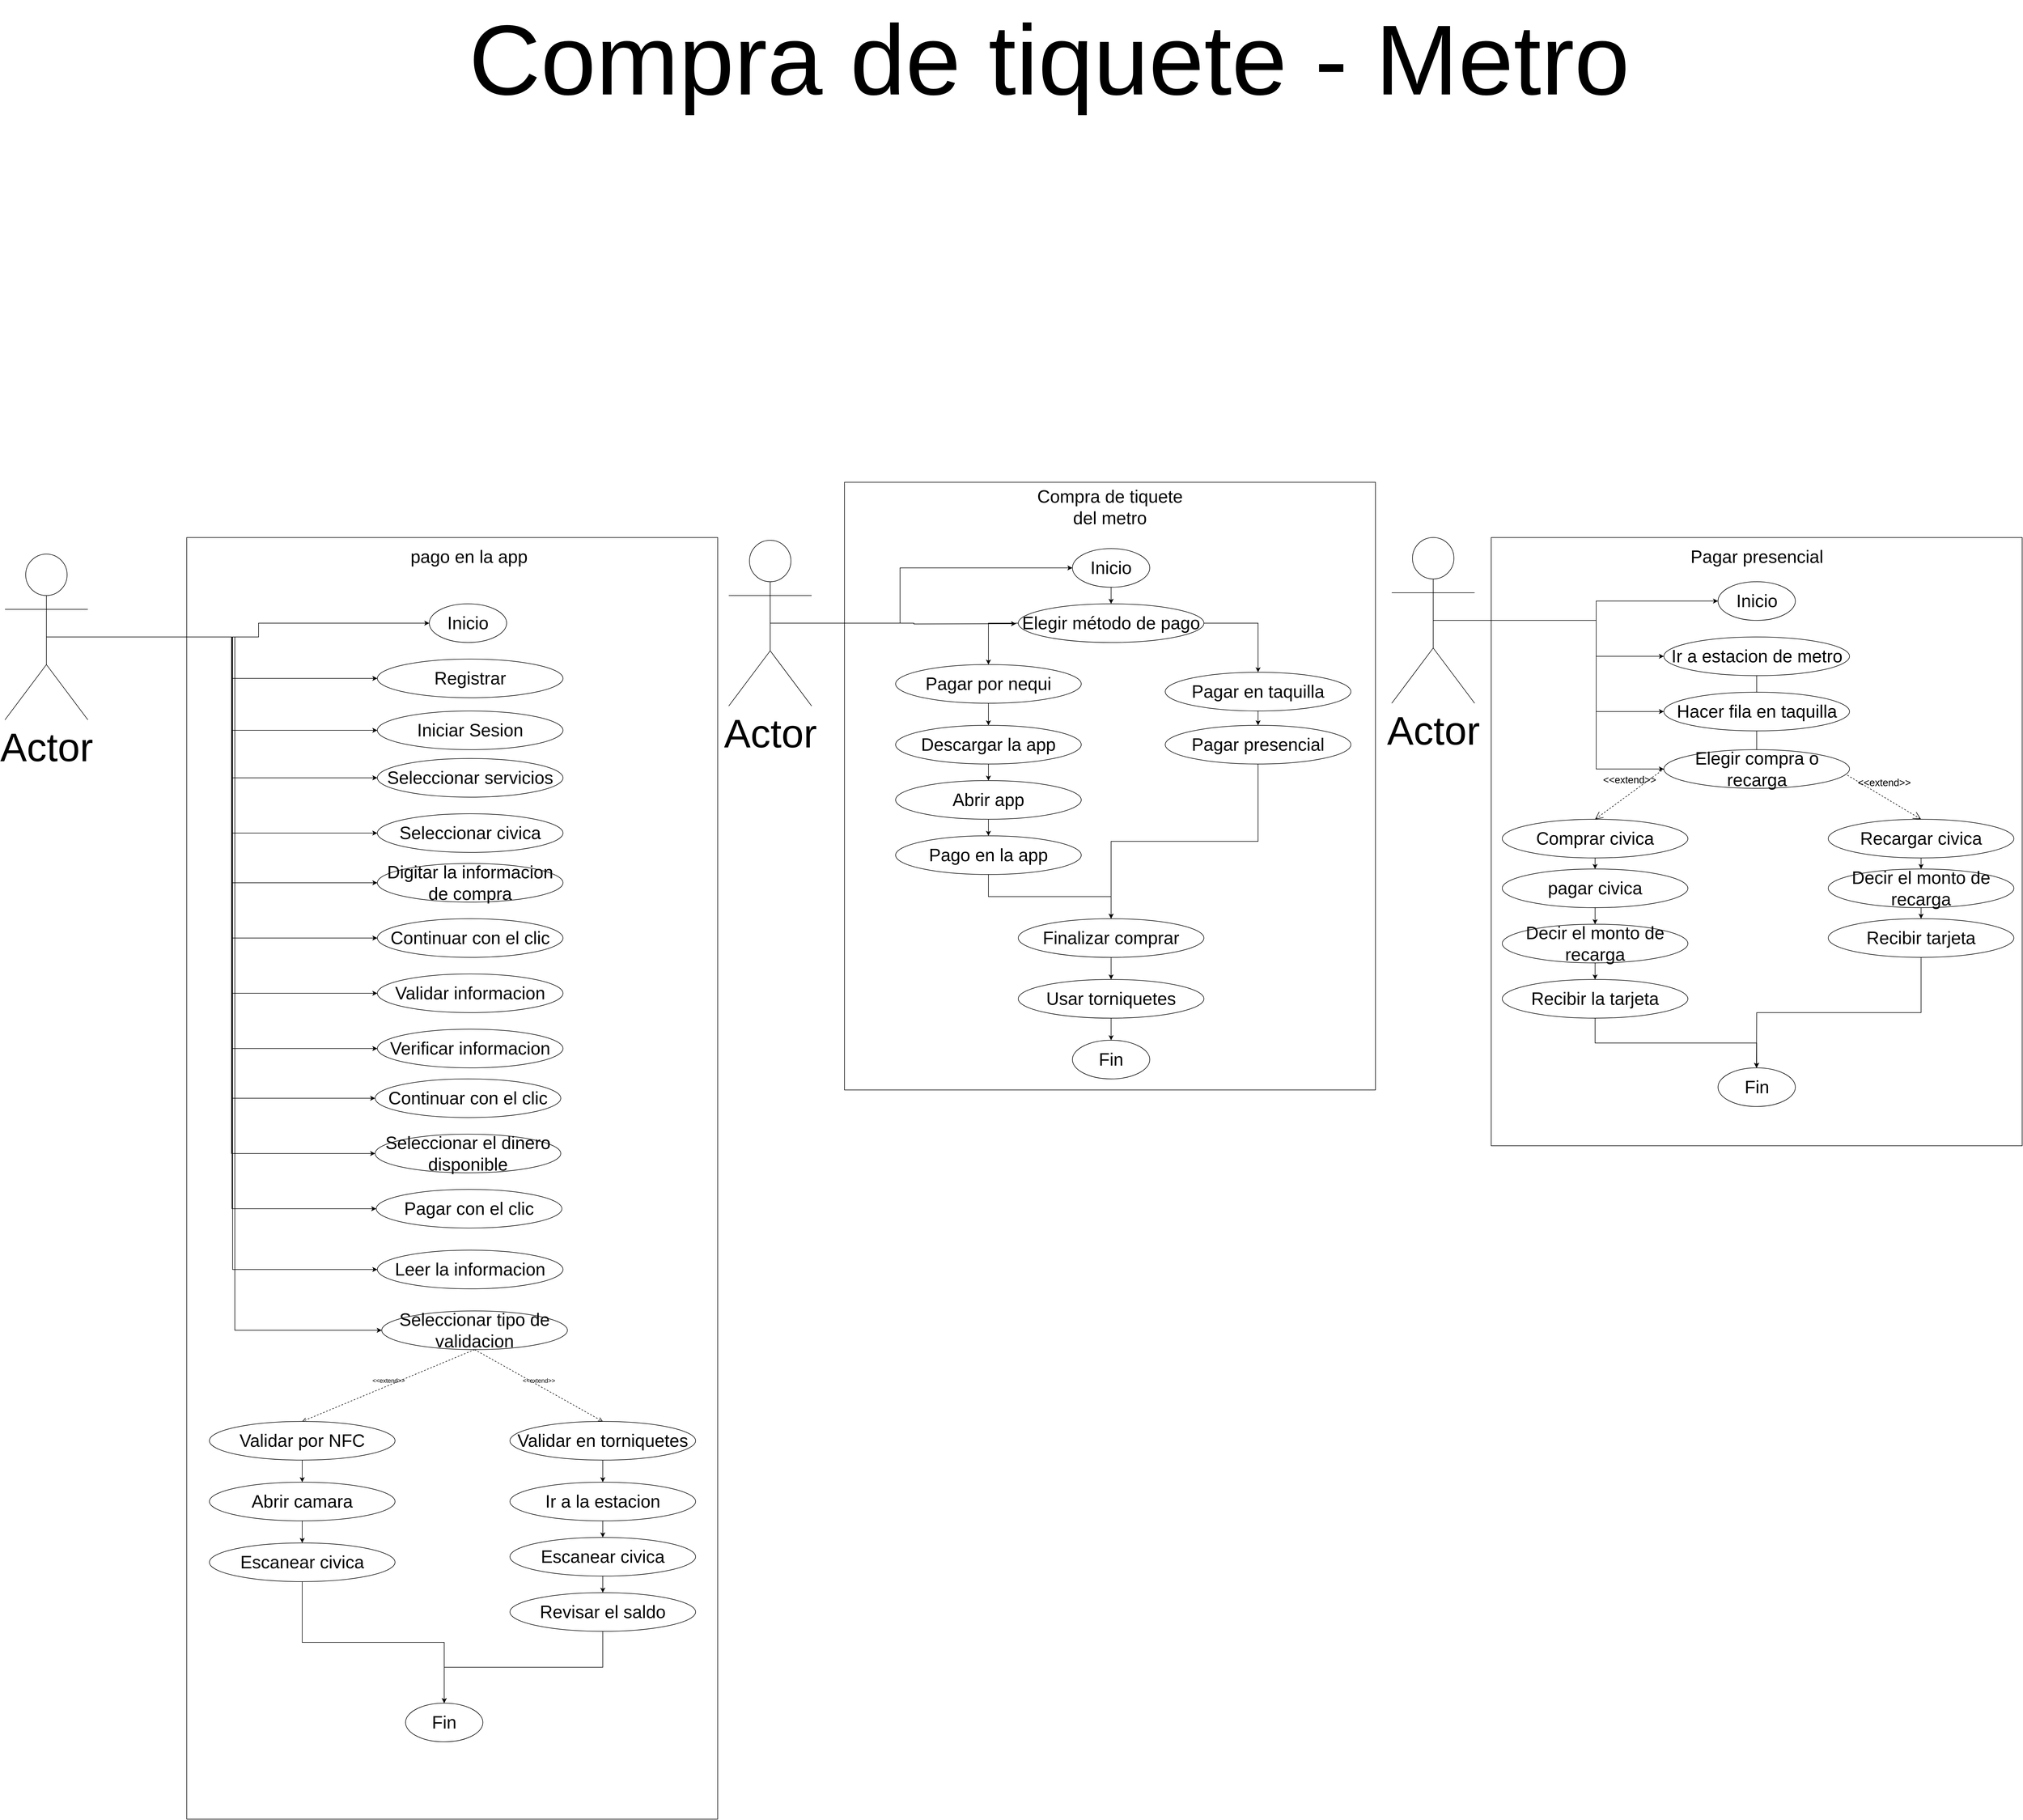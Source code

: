 <mxfile version="20.2.6" type="device"><diagram id="O_qlmKzVvVaK0KjmLXi1" name="Página-1"><mxGraphModel dx="8027" dy="3093" grid="1" gridSize="10" guides="1" tooltips="1" connect="1" arrows="1" fold="1" page="1" pageScale="1" pageWidth="827" pageHeight="1169" math="0" shadow="0"><root><mxCell id="0"/><mxCell id="1" parent="0"/><mxCell id="VAsqs-HhXTNt2X6Gx_wY-71" value="Compra de tiquete - Metro" style="text;html=1;strokeColor=none;fillColor=none;align=center;verticalAlign=middle;whiteSpace=wrap;rounded=0;strokeWidth=1;fontSize=180;" parent="1" vertex="1"><mxGeometry x="553.5" y="270" width="2272" height="70" as="geometry"/></mxCell><mxCell id="VAsqs-HhXTNt2X6Gx_wY-72" value="" style="rounded=0;whiteSpace=wrap;html=1;fontSize=32;strokeWidth=1;" parent="1" vertex="1"><mxGeometry x="129" y="1170" width="961" height="2320" as="geometry"/></mxCell><mxCell id="VAsqs-HhXTNt2X6Gx_wY-73" value="pago en la app" style="text;html=1;strokeColor=none;fillColor=none;align=center;verticalAlign=middle;whiteSpace=wrap;rounded=0;fontSize=32;" parent="1" vertex="1"><mxGeometry x="495" y="1190" width="290" height="30" as="geometry"/></mxCell><mxCell id="VAsqs-HhXTNt2X6Gx_wY-74" value="Inicio" style="ellipse;whiteSpace=wrap;html=1;fontSize=32;strokeWidth=1;" parent="1" vertex="1"><mxGeometry x="568" y="1290" width="140" height="70" as="geometry"/></mxCell><mxCell id="VAsqs-HhXTNt2X6Gx_wY-83" value="Registrar" style="ellipse;whiteSpace=wrap;html=1;fontSize=32;strokeWidth=1;" parent="1" vertex="1"><mxGeometry x="474" y="1390" width="336" height="70" as="geometry"/></mxCell><mxCell id="VAsqs-HhXTNt2X6Gx_wY-84" value="Iniciar Sesion" style="ellipse;whiteSpace=wrap;html=1;fontSize=32;strokeWidth=1;" parent="1" vertex="1"><mxGeometry x="474" y="1484" width="336" height="70" as="geometry"/></mxCell><mxCell id="VAsqs-HhXTNt2X6Gx_wY-85" value="Seleccionar servicios" style="ellipse;whiteSpace=wrap;html=1;fontSize=32;strokeWidth=1;" parent="1" vertex="1"><mxGeometry x="474" y="1570" width="336" height="70" as="geometry"/></mxCell><mxCell id="VAsqs-HhXTNt2X6Gx_wY-86" value="Seleccionar civica" style="ellipse;whiteSpace=wrap;html=1;fontSize=32;strokeWidth=1;" parent="1" vertex="1"><mxGeometry x="474" y="1670" width="336" height="70" as="geometry"/></mxCell><mxCell id="VAsqs-HhXTNt2X6Gx_wY-87" value="Digitar la informacion de compra" style="ellipse;whiteSpace=wrap;html=1;fontSize=32;strokeWidth=1;" parent="1" vertex="1"><mxGeometry x="474" y="1760" width="336" height="70" as="geometry"/></mxCell><mxCell id="VAsqs-HhXTNt2X6Gx_wY-90" value="Continuar con el clic" style="ellipse;whiteSpace=wrap;html=1;fontSize=32;strokeWidth=1;" parent="1" vertex="1"><mxGeometry x="474" y="1860" width="336" height="70" as="geometry"/></mxCell><mxCell id="VAsqs-HhXTNt2X6Gx_wY-91" value="Validar informacion" style="ellipse;whiteSpace=wrap;html=1;fontSize=32;strokeWidth=1;" parent="1" vertex="1"><mxGeometry x="474" y="1960" width="336" height="70" as="geometry"/></mxCell><mxCell id="VAsqs-HhXTNt2X6Gx_wY-92" value="Verificar informacion" style="ellipse;whiteSpace=wrap;html=1;fontSize=32;strokeWidth=1;" parent="1" vertex="1"><mxGeometry x="474" y="2060" width="336" height="70" as="geometry"/></mxCell><mxCell id="VAsqs-HhXTNt2X6Gx_wY-93" value="Continuar con el clic" style="ellipse;whiteSpace=wrap;html=1;fontSize=32;strokeWidth=1;" parent="1" vertex="1"><mxGeometry x="470" y="2150" width="336" height="70" as="geometry"/></mxCell><mxCell id="VAsqs-HhXTNt2X6Gx_wY-94" value="Seleccionar el dinero disponible" style="ellipse;whiteSpace=wrap;html=1;fontSize=32;strokeWidth=1;" parent="1" vertex="1"><mxGeometry x="470" y="2250" width="336" height="70" as="geometry"/></mxCell><mxCell id="VAsqs-HhXTNt2X6Gx_wY-95" value="Pagar con el clic" style="ellipse;whiteSpace=wrap;html=1;fontSize=32;strokeWidth=1;" parent="1" vertex="1"><mxGeometry x="472" y="2350" width="336" height="70" as="geometry"/></mxCell><mxCell id="VAsqs-HhXTNt2X6Gx_wY-96" value="Leer la informacion" style="ellipse;whiteSpace=wrap;html=1;fontSize=32;strokeWidth=1;" parent="1" vertex="1"><mxGeometry x="474" y="2460" width="336" height="70" as="geometry"/></mxCell><mxCell id="VAsqs-HhXTNt2X6Gx_wY-97" value="Seleccionar tipo de validacion" style="ellipse;whiteSpace=wrap;html=1;fontSize=32;strokeWidth=1;" parent="1" vertex="1"><mxGeometry x="482" y="2570" width="336" height="70" as="geometry"/></mxCell><mxCell id="TpQzwT7zsaRr7EzAstUj-31" style="edgeStyle=orthogonalEdgeStyle;rounded=0;orthogonalLoop=1;jettySize=auto;html=1;exitX=0.5;exitY=1;exitDx=0;exitDy=0;entryX=0.5;entryY=0;entryDx=0;entryDy=0;" parent="1" source="VAsqs-HhXTNt2X6Gx_wY-98" target="TpQzwT7zsaRr7EzAstUj-26" edge="1"><mxGeometry relative="1" as="geometry"/></mxCell><mxCell id="VAsqs-HhXTNt2X6Gx_wY-98" value="Validar por NFC" style="ellipse;whiteSpace=wrap;html=1;fontSize=32;strokeWidth=1;" parent="1" vertex="1"><mxGeometry x="170" y="2770" width="336" height="70" as="geometry"/></mxCell><mxCell id="TpQzwT7zsaRr7EzAstUj-33" style="edgeStyle=orthogonalEdgeStyle;rounded=0;orthogonalLoop=1;jettySize=auto;html=1;exitX=0.5;exitY=1;exitDx=0;exitDy=0;entryX=0.5;entryY=0;entryDx=0;entryDy=0;" parent="1" source="VAsqs-HhXTNt2X6Gx_wY-99" target="TpQzwT7zsaRr7EzAstUj-28" edge="1"><mxGeometry relative="1" as="geometry"/></mxCell><mxCell id="VAsqs-HhXTNt2X6Gx_wY-99" value="Validar en torniquetes" style="ellipse;whiteSpace=wrap;html=1;fontSize=32;strokeWidth=1;" parent="1" vertex="1"><mxGeometry x="714" y="2770" width="336" height="70" as="geometry"/></mxCell><mxCell id="H7ePh3Kor2-k7gzQk-0J-1" value="Fin" style="ellipse;whiteSpace=wrap;html=1;fontSize=32;strokeWidth=1;" parent="1" vertex="1"><mxGeometry x="525" y="3280" width="140" height="70" as="geometry"/></mxCell><mxCell id="jOpaylYRPzxJxmoy8R41-1" value="" style="rounded=0;whiteSpace=wrap;html=1;fontSize=32;strokeWidth=1;" parent="1" vertex="1"><mxGeometry x="1319.5" y="1070" width="961" height="1100" as="geometry"/></mxCell><mxCell id="jOpaylYRPzxJxmoy8R41-3" value="Compra de tiquete del metro" style="text;html=1;strokeColor=none;fillColor=none;align=center;verticalAlign=middle;whiteSpace=wrap;rounded=0;fontSize=32;" parent="1" vertex="1"><mxGeometry x="1655" y="1100" width="290" height="30" as="geometry"/></mxCell><mxCell id="KuHuNWJwN3Tx7-kJ1NI4-10" style="edgeStyle=orthogonalEdgeStyle;rounded=0;orthogonalLoop=1;jettySize=auto;html=1;exitX=0.5;exitY=1;exitDx=0;exitDy=0;entryX=0.5;entryY=0;entryDx=0;entryDy=0;" edge="1" parent="1" source="jOpaylYRPzxJxmoy8R41-4" target="jOpaylYRPzxJxmoy8R41-5"><mxGeometry relative="1" as="geometry"/></mxCell><mxCell id="jOpaylYRPzxJxmoy8R41-4" value="Inicio" style="ellipse;whiteSpace=wrap;html=1;fontSize=32;strokeWidth=1;" parent="1" vertex="1"><mxGeometry x="1732" y="1190" width="140" height="70" as="geometry"/></mxCell><mxCell id="KuHuNWJwN3Tx7-kJ1NI4-11" style="edgeStyle=orthogonalEdgeStyle;rounded=0;orthogonalLoop=1;jettySize=auto;html=1;exitX=0;exitY=0.5;exitDx=0;exitDy=0;entryX=0.5;entryY=0;entryDx=0;entryDy=0;" edge="1" parent="1" source="jOpaylYRPzxJxmoy8R41-5" target="jOpaylYRPzxJxmoy8R41-6"><mxGeometry relative="1" as="geometry"/></mxCell><mxCell id="KuHuNWJwN3Tx7-kJ1NI4-12" style="edgeStyle=orthogonalEdgeStyle;rounded=0;orthogonalLoop=1;jettySize=auto;html=1;exitX=1;exitY=0.5;exitDx=0;exitDy=0;" edge="1" parent="1" source="jOpaylYRPzxJxmoy8R41-5" target="jOpaylYRPzxJxmoy8R41-7"><mxGeometry relative="1" as="geometry"/></mxCell><mxCell id="jOpaylYRPzxJxmoy8R41-5" value="Elegir método de pago" style="ellipse;whiteSpace=wrap;html=1;fontSize=32;strokeWidth=1;" parent="1" vertex="1"><mxGeometry x="1634" y="1290" width="336" height="70" as="geometry"/></mxCell><mxCell id="KuHuNWJwN3Tx7-kJ1NI4-13" style="edgeStyle=orthogonalEdgeStyle;rounded=0;orthogonalLoop=1;jettySize=auto;html=1;exitX=0.5;exitY=1;exitDx=0;exitDy=0;entryX=0.5;entryY=0;entryDx=0;entryDy=0;" edge="1" parent="1" source="jOpaylYRPzxJxmoy8R41-6" target="jOpaylYRPzxJxmoy8R41-8"><mxGeometry relative="1" as="geometry"/></mxCell><mxCell id="jOpaylYRPzxJxmoy8R41-6" value="Pagar por nequi" style="ellipse;whiteSpace=wrap;html=1;fontSize=32;strokeWidth=1;" parent="1" vertex="1"><mxGeometry x="1412" y="1400" width="336" height="70" as="geometry"/></mxCell><mxCell id="KuHuNWJwN3Tx7-kJ1NI4-16" style="edgeStyle=orthogonalEdgeStyle;rounded=0;orthogonalLoop=1;jettySize=auto;html=1;exitX=0.5;exitY=1;exitDx=0;exitDy=0;entryX=0.5;entryY=0;entryDx=0;entryDy=0;" edge="1" parent="1" source="jOpaylYRPzxJxmoy8R41-7" target="jOpaylYRPzxJxmoy8R41-16"><mxGeometry relative="1" as="geometry"/></mxCell><mxCell id="jOpaylYRPzxJxmoy8R41-7" value="Pagar en taquilla" style="ellipse;whiteSpace=wrap;html=1;fontSize=32;strokeWidth=1;" parent="1" vertex="1"><mxGeometry x="1900" y="1414" width="336" height="70" as="geometry"/></mxCell><mxCell id="KuHuNWJwN3Tx7-kJ1NI4-14" style="edgeStyle=orthogonalEdgeStyle;rounded=0;orthogonalLoop=1;jettySize=auto;html=1;exitX=0.5;exitY=1;exitDx=0;exitDy=0;entryX=0.5;entryY=0;entryDx=0;entryDy=0;" edge="1" parent="1" source="jOpaylYRPzxJxmoy8R41-8" target="jOpaylYRPzxJxmoy8R41-10"><mxGeometry relative="1" as="geometry"/></mxCell><mxCell id="jOpaylYRPzxJxmoy8R41-8" value="Descargar la app" style="ellipse;whiteSpace=wrap;html=1;fontSize=32;strokeWidth=1;" parent="1" vertex="1"><mxGeometry x="1412" y="1510" width="336" height="70" as="geometry"/></mxCell><mxCell id="KuHuNWJwN3Tx7-kJ1NI4-15" style="edgeStyle=orthogonalEdgeStyle;rounded=0;orthogonalLoop=1;jettySize=auto;html=1;exitX=0.5;exitY=1;exitDx=0;exitDy=0;entryX=0.5;entryY=0;entryDx=0;entryDy=0;" edge="1" parent="1" source="jOpaylYRPzxJxmoy8R41-10" target="jOpaylYRPzxJxmoy8R41-31"><mxGeometry relative="1" as="geometry"/></mxCell><mxCell id="jOpaylYRPzxJxmoy8R41-10" value="Abrir app" style="ellipse;whiteSpace=wrap;html=1;fontSize=32;strokeWidth=1;" parent="1" vertex="1"><mxGeometry x="1412" y="1610" width="336" height="70" as="geometry"/></mxCell><mxCell id="KuHuNWJwN3Tx7-kJ1NI4-20" style="edgeStyle=orthogonalEdgeStyle;rounded=0;orthogonalLoop=1;jettySize=auto;html=1;exitX=0.5;exitY=1;exitDx=0;exitDy=0;entryX=0.5;entryY=0;entryDx=0;entryDy=0;" edge="1" parent="1" source="jOpaylYRPzxJxmoy8R41-11" target="jOpaylYRPzxJxmoy8R41-12"><mxGeometry relative="1" as="geometry"/></mxCell><mxCell id="jOpaylYRPzxJxmoy8R41-11" value="Finalizar comprar" style="ellipse;whiteSpace=wrap;html=1;fontSize=32;strokeWidth=1;" parent="1" vertex="1"><mxGeometry x="1634" y="1860" width="336" height="70" as="geometry"/></mxCell><mxCell id="KuHuNWJwN3Tx7-kJ1NI4-21" style="edgeStyle=orthogonalEdgeStyle;rounded=0;orthogonalLoop=1;jettySize=auto;html=1;exitX=0.5;exitY=1;exitDx=0;exitDy=0;entryX=0.5;entryY=0;entryDx=0;entryDy=0;" edge="1" parent="1" source="jOpaylYRPzxJxmoy8R41-12" target="jOpaylYRPzxJxmoy8R41-13"><mxGeometry relative="1" as="geometry"/></mxCell><mxCell id="jOpaylYRPzxJxmoy8R41-12" value="Usar torniquetes" style="ellipse;whiteSpace=wrap;html=1;fontSize=32;strokeWidth=1;" parent="1" vertex="1"><mxGeometry x="1634" y="1970" width="336" height="70" as="geometry"/></mxCell><mxCell id="jOpaylYRPzxJxmoy8R41-13" value="Fin" style="ellipse;whiteSpace=wrap;html=1;fontSize=32;strokeWidth=1;" parent="1" vertex="1"><mxGeometry x="1732" y="2080" width="140" height="70" as="geometry"/></mxCell><mxCell id="jOpaylYRPzxJxmoy8R41-15" value="" style="rounded=0;whiteSpace=wrap;html=1;fontSize=32;strokeWidth=1;" parent="1" vertex="1"><mxGeometry x="2490" y="1170" width="961" height="1101" as="geometry"/></mxCell><mxCell id="KuHuNWJwN3Tx7-kJ1NI4-19" style="edgeStyle=orthogonalEdgeStyle;rounded=0;orthogonalLoop=1;jettySize=auto;html=1;exitX=0.5;exitY=1;exitDx=0;exitDy=0;entryX=0.5;entryY=0;entryDx=0;entryDy=0;" edge="1" parent="1" source="jOpaylYRPzxJxmoy8R41-16" target="jOpaylYRPzxJxmoy8R41-11"><mxGeometry relative="1" as="geometry"/></mxCell><mxCell id="jOpaylYRPzxJxmoy8R41-16" value="Pagar presencial" style="ellipse;whiteSpace=wrap;html=1;fontSize=32;strokeWidth=1;" parent="1" vertex="1"><mxGeometry x="1900" y="1510" width="336" height="70" as="geometry"/></mxCell><mxCell id="jOpaylYRPzxJxmoy8R41-17" value="Pagar presencial" style="text;html=1;strokeColor=none;fillColor=none;align=center;verticalAlign=middle;whiteSpace=wrap;rounded=0;fontSize=32;" parent="1" vertex="1"><mxGeometry x="2825.5" y="1190" width="290" height="30" as="geometry"/></mxCell><mxCell id="jOpaylYRPzxJxmoy8R41-18" value="Inicio" style="ellipse;whiteSpace=wrap;html=1;fontSize=32;strokeWidth=1;" parent="1" vertex="1"><mxGeometry x="2900.5" y="1250" width="140" height="70" as="geometry"/></mxCell><mxCell id="KuHuNWJwN3Tx7-kJ1NI4-24" style="edgeStyle=orthogonalEdgeStyle;rounded=0;orthogonalLoop=1;jettySize=auto;html=1;exitX=0.5;exitY=1;exitDx=0;exitDy=0;entryX=0.5;entryY=0;entryDx=0;entryDy=0;endArrow=none;endFill=0;" edge="1" parent="1" source="jOpaylYRPzxJxmoy8R41-19" target="jOpaylYRPzxJxmoy8R41-20"><mxGeometry relative="1" as="geometry"/></mxCell><mxCell id="jOpaylYRPzxJxmoy8R41-19" value="Ir a estacion de metro" style="ellipse;whiteSpace=wrap;html=1;fontSize=32;strokeWidth=1;" parent="1" vertex="1"><mxGeometry x="2802.5" y="1350" width="336" height="70" as="geometry"/></mxCell><mxCell id="KuHuNWJwN3Tx7-kJ1NI4-25" style="edgeStyle=orthogonalEdgeStyle;rounded=0;orthogonalLoop=1;jettySize=auto;html=1;exitX=0.5;exitY=1;exitDx=0;exitDy=0;entryX=0.5;entryY=0;entryDx=0;entryDy=0;endArrow=none;endFill=0;" edge="1" parent="1" source="jOpaylYRPzxJxmoy8R41-20" target="jOpaylYRPzxJxmoy8R41-21"><mxGeometry relative="1" as="geometry"/></mxCell><mxCell id="jOpaylYRPzxJxmoy8R41-20" value="Hacer fila en taquilla" style="ellipse;whiteSpace=wrap;html=1;fontSize=32;strokeWidth=1;" parent="1" vertex="1"><mxGeometry x="2802.5" y="1450" width="336" height="70" as="geometry"/></mxCell><mxCell id="jOpaylYRPzxJxmoy8R41-21" value="Elegir compra o recarga" style="ellipse;whiteSpace=wrap;html=1;fontSize=32;strokeWidth=1;" parent="1" vertex="1"><mxGeometry x="2802.5" y="1554" width="336" height="70" as="geometry"/></mxCell><mxCell id="KuHuNWJwN3Tx7-kJ1NI4-1" style="edgeStyle=orthogonalEdgeStyle;rounded=0;orthogonalLoop=1;jettySize=auto;html=1;exitX=0.5;exitY=1;exitDx=0;exitDy=0;entryX=0.5;entryY=0;entryDx=0;entryDy=0;" edge="1" parent="1" source="jOpaylYRPzxJxmoy8R41-22" target="jOpaylYRPzxJxmoy8R41-24"><mxGeometry relative="1" as="geometry"/></mxCell><mxCell id="jOpaylYRPzxJxmoy8R41-22" value="Comprar civica" style="ellipse;whiteSpace=wrap;html=1;fontSize=32;strokeWidth=1;" parent="1" vertex="1"><mxGeometry x="2510" y="1680" width="336" height="70" as="geometry"/></mxCell><mxCell id="KuHuNWJwN3Tx7-kJ1NI4-6" style="edgeStyle=orthogonalEdgeStyle;rounded=0;orthogonalLoop=1;jettySize=auto;html=1;exitX=0.5;exitY=1;exitDx=0;exitDy=0;entryX=0.5;entryY=0;entryDx=0;entryDy=0;" edge="1" parent="1" source="jOpaylYRPzxJxmoy8R41-23" target="jOpaylYRPzxJxmoy8R41-28"><mxGeometry relative="1" as="geometry"/></mxCell><mxCell id="jOpaylYRPzxJxmoy8R41-23" value="Recargar civica" style="ellipse;whiteSpace=wrap;html=1;fontSize=32;strokeWidth=1;" parent="1" vertex="1"><mxGeometry x="3100" y="1680" width="336" height="70" as="geometry"/></mxCell><mxCell id="KuHuNWJwN3Tx7-kJ1NI4-2" style="edgeStyle=orthogonalEdgeStyle;rounded=0;orthogonalLoop=1;jettySize=auto;html=1;exitX=0.5;exitY=1;exitDx=0;exitDy=0;entryX=0.5;entryY=0;entryDx=0;entryDy=0;" edge="1" parent="1" source="jOpaylYRPzxJxmoy8R41-24" target="jOpaylYRPzxJxmoy8R41-25"><mxGeometry relative="1" as="geometry"/></mxCell><mxCell id="jOpaylYRPzxJxmoy8R41-24" value="pagar civica" style="ellipse;whiteSpace=wrap;html=1;fontSize=32;strokeWidth=1;" parent="1" vertex="1"><mxGeometry x="2510" y="1770" width="336" height="70" as="geometry"/></mxCell><mxCell id="KuHuNWJwN3Tx7-kJ1NI4-3" style="edgeStyle=orthogonalEdgeStyle;rounded=0;orthogonalLoop=1;jettySize=auto;html=1;exitX=0.5;exitY=1;exitDx=0;exitDy=0;entryX=0.5;entryY=0;entryDx=0;entryDy=0;" edge="1" parent="1" source="jOpaylYRPzxJxmoy8R41-25" target="jOpaylYRPzxJxmoy8R41-26"><mxGeometry relative="1" as="geometry"/></mxCell><mxCell id="jOpaylYRPzxJxmoy8R41-25" value="Decir el monto de recarga" style="ellipse;whiteSpace=wrap;html=1;fontSize=32;strokeWidth=1;" parent="1" vertex="1"><mxGeometry x="2510" y="1870" width="336" height="70" as="geometry"/></mxCell><mxCell id="KuHuNWJwN3Tx7-kJ1NI4-29" style="edgeStyle=orthogonalEdgeStyle;rounded=0;orthogonalLoop=1;jettySize=auto;html=1;exitX=0.5;exitY=1;exitDx=0;exitDy=0;entryX=0.5;entryY=0;entryDx=0;entryDy=0;endArrow=classic;endFill=1;" edge="1" parent="1" source="jOpaylYRPzxJxmoy8R41-26" target="jOpaylYRPzxJxmoy8R41-30"><mxGeometry relative="1" as="geometry"/></mxCell><mxCell id="jOpaylYRPzxJxmoy8R41-26" value="Recibir la tarjeta" style="ellipse;whiteSpace=wrap;html=1;fontSize=32;strokeWidth=1;" parent="1" vertex="1"><mxGeometry x="2510" y="1970" width="336" height="70" as="geometry"/></mxCell><mxCell id="KuHuNWJwN3Tx7-kJ1NI4-7" style="edgeStyle=orthogonalEdgeStyle;rounded=0;orthogonalLoop=1;jettySize=auto;html=1;exitX=0.5;exitY=1;exitDx=0;exitDy=0;entryX=0.5;entryY=0;entryDx=0;entryDy=0;" edge="1" parent="1" source="jOpaylYRPzxJxmoy8R41-28" target="jOpaylYRPzxJxmoy8R41-29"><mxGeometry relative="1" as="geometry"/></mxCell><mxCell id="jOpaylYRPzxJxmoy8R41-28" value="Decir el monto de recarga" style="ellipse;whiteSpace=wrap;html=1;fontSize=32;strokeWidth=1;" parent="1" vertex="1"><mxGeometry x="3100" y="1770" width="336" height="70" as="geometry"/></mxCell><mxCell id="KuHuNWJwN3Tx7-kJ1NI4-30" style="edgeStyle=orthogonalEdgeStyle;rounded=0;orthogonalLoop=1;jettySize=auto;html=1;exitX=0.5;exitY=1;exitDx=0;exitDy=0;endArrow=classic;endFill=1;" edge="1" parent="1" source="jOpaylYRPzxJxmoy8R41-29"><mxGeometry relative="1" as="geometry"><mxPoint x="2970" y="2130" as="targetPoint"/></mxGeometry></mxCell><mxCell id="jOpaylYRPzxJxmoy8R41-29" value="Recibir tarjeta" style="ellipse;whiteSpace=wrap;html=1;fontSize=32;strokeWidth=1;" parent="1" vertex="1"><mxGeometry x="3100" y="1860" width="336" height="70" as="geometry"/></mxCell><mxCell id="jOpaylYRPzxJxmoy8R41-30" value="Fin" style="ellipse;whiteSpace=wrap;html=1;fontSize=32;strokeWidth=1;" parent="1" vertex="1"><mxGeometry x="2900.5" y="2130" width="140" height="70" as="geometry"/></mxCell><mxCell id="KuHuNWJwN3Tx7-kJ1NI4-17" style="edgeStyle=orthogonalEdgeStyle;rounded=0;orthogonalLoop=1;jettySize=auto;html=1;exitX=0.5;exitY=1;exitDx=0;exitDy=0;entryX=0.5;entryY=0;entryDx=0;entryDy=0;" edge="1" parent="1" source="jOpaylYRPzxJxmoy8R41-31" target="jOpaylYRPzxJxmoy8R41-11"><mxGeometry relative="1" as="geometry"/></mxCell><mxCell id="jOpaylYRPzxJxmoy8R41-31" value="Pago en la app" style="ellipse;whiteSpace=wrap;html=1;fontSize=32;strokeWidth=1;" parent="1" vertex="1"><mxGeometry x="1412" y="1710" width="336" height="70" as="geometry"/></mxCell><mxCell id="jOpaylYRPzxJxmoy8R41-36" style="edgeStyle=orthogonalEdgeStyle;rounded=0;orthogonalLoop=1;jettySize=auto;html=1;exitX=0.5;exitY=0.5;exitDx=0;exitDy=0;exitPerimeter=0;entryX=0;entryY=0.5;entryDx=0;entryDy=0;fontSize=72;" parent="1" source="jOpaylYRPzxJxmoy8R41-35" target="jOpaylYRPzxJxmoy8R41-18" edge="1"><mxGeometry relative="1" as="geometry"><Array as="points"><mxPoint x="2680" y="1320"/><mxPoint x="2680" y="1285"/></Array></mxGeometry></mxCell><mxCell id="jOpaylYRPzxJxmoy8R41-37" style="edgeStyle=orthogonalEdgeStyle;rounded=0;orthogonalLoop=1;jettySize=auto;html=1;exitX=0.5;exitY=0.5;exitDx=0;exitDy=0;exitPerimeter=0;fontSize=72;entryX=0;entryY=0.5;entryDx=0;entryDy=0;" parent="1" source="jOpaylYRPzxJxmoy8R41-35" target="jOpaylYRPzxJxmoy8R41-19" edge="1"><mxGeometry relative="1" as="geometry"><mxPoint x="2800" y="1385" as="targetPoint"/><Array as="points"><mxPoint x="2680" y="1320"/><mxPoint x="2680" y="1385"/></Array></mxGeometry></mxCell><mxCell id="jOpaylYRPzxJxmoy8R41-38" style="edgeStyle=orthogonalEdgeStyle;rounded=0;orthogonalLoop=1;jettySize=auto;html=1;exitX=0.5;exitY=0.5;exitDx=0;exitDy=0;exitPerimeter=0;fontSize=72;entryX=0;entryY=0.5;entryDx=0;entryDy=0;" parent="1" source="jOpaylYRPzxJxmoy8R41-35" target="jOpaylYRPzxJxmoy8R41-20" edge="1"><mxGeometry relative="1" as="geometry"><mxPoint x="2800" y="1485" as="targetPoint"/><Array as="points"><mxPoint x="2680" y="1320"/><mxPoint x="2680" y="1485"/></Array></mxGeometry></mxCell><mxCell id="KuHuNWJwN3Tx7-kJ1NI4-34" style="edgeStyle=orthogonalEdgeStyle;rounded=0;orthogonalLoop=1;jettySize=auto;html=1;exitX=0.5;exitY=0.5;exitDx=0;exitDy=0;exitPerimeter=0;entryX=0;entryY=0.5;entryDx=0;entryDy=0;endArrow=classic;endFill=1;" edge="1" parent="1" source="jOpaylYRPzxJxmoy8R41-35" target="jOpaylYRPzxJxmoy8R41-21"><mxGeometry relative="1" as="geometry"><Array as="points"><mxPoint x="2680" y="1320"/><mxPoint x="2680" y="1589"/></Array></mxGeometry></mxCell><mxCell id="jOpaylYRPzxJxmoy8R41-35" value="Actor" style="shape=umlActor;verticalLabelPosition=bottom;verticalAlign=top;html=1;outlineConnect=0;fontSize=72;" parent="1" vertex="1"><mxGeometry x="2310" y="1170" width="150" height="300" as="geometry"/></mxCell><mxCell id="jOpaylYRPzxJxmoy8R41-44" value="&lt;font style=&quot;font-size: 18px;&quot;&gt;&amp;lt;&amp;lt;extend&amp;gt;&amp;gt;&lt;/font&gt;" style="edgeStyle=none;html=1;startArrow=open;endArrow=none;startSize=12;verticalAlign=bottom;dashed=1;labelBackgroundColor=none;rounded=0;fontSize=72;exitX=0.5;exitY=0;exitDx=0;exitDy=0;entryX=0;entryY=0.5;entryDx=0;entryDy=0;" parent="1" source="jOpaylYRPzxJxmoy8R41-22" target="jOpaylYRPzxJxmoy8R41-21" edge="1"><mxGeometry width="160" relative="1" as="geometry"><mxPoint x="3010" y="1680" as="sourcePoint"/><mxPoint x="3170" y="1680" as="targetPoint"/></mxGeometry></mxCell><mxCell id="jOpaylYRPzxJxmoy8R41-45" value="&lt;font style=&quot;font-size: 18px;&quot;&gt;&amp;lt;&amp;lt;extend&amp;gt;&amp;gt;&lt;/font&gt;" style="edgeStyle=none;html=1;startArrow=open;endArrow=none;startSize=12;verticalAlign=bottom;dashed=1;labelBackgroundColor=none;rounded=0;fontSize=72;exitX=0.5;exitY=0;exitDx=0;exitDy=0;entryX=0.989;entryY=0.662;entryDx=0;entryDy=0;entryPerimeter=0;" parent="1" source="jOpaylYRPzxJxmoy8R41-23" target="jOpaylYRPzxJxmoy8R41-21" edge="1"><mxGeometry width="160" relative="1" as="geometry"><mxPoint x="2688" y="1690" as="sourcePoint"/><mxPoint x="2812.5" y="1599" as="targetPoint"/></mxGeometry></mxCell><mxCell id="TpQzwT7zsaRr7EzAstUj-4" style="edgeStyle=orthogonalEdgeStyle;rounded=0;orthogonalLoop=1;jettySize=auto;html=1;exitX=0.5;exitY=0.5;exitDx=0;exitDy=0;exitPerimeter=0;entryX=0;entryY=0.5;entryDx=0;entryDy=0;" parent="1" source="TpQzwT7zsaRr7EzAstUj-2" target="VAsqs-HhXTNt2X6Gx_wY-74" edge="1"><mxGeometry relative="1" as="geometry"/></mxCell><mxCell id="TpQzwT7zsaRr7EzAstUj-5" style="edgeStyle=orthogonalEdgeStyle;rounded=0;orthogonalLoop=1;jettySize=auto;html=1;exitX=0.5;exitY=0.5;exitDx=0;exitDy=0;exitPerimeter=0;" parent="1" source="TpQzwT7zsaRr7EzAstUj-2" target="VAsqs-HhXTNt2X6Gx_wY-83" edge="1"><mxGeometry relative="1" as="geometry"/></mxCell><mxCell id="TpQzwT7zsaRr7EzAstUj-6" style="edgeStyle=orthogonalEdgeStyle;rounded=0;orthogonalLoop=1;jettySize=auto;html=1;exitX=0.5;exitY=0.5;exitDx=0;exitDy=0;exitPerimeter=0;" parent="1" source="TpQzwT7zsaRr7EzAstUj-2" target="VAsqs-HhXTNt2X6Gx_wY-84" edge="1"><mxGeometry relative="1" as="geometry"/></mxCell><mxCell id="TpQzwT7zsaRr7EzAstUj-7" style="edgeStyle=orthogonalEdgeStyle;rounded=0;orthogonalLoop=1;jettySize=auto;html=1;exitX=0.5;exitY=0.5;exitDx=0;exitDy=0;exitPerimeter=0;entryX=0;entryY=0.5;entryDx=0;entryDy=0;" parent="1" source="TpQzwT7zsaRr7EzAstUj-2" target="VAsqs-HhXTNt2X6Gx_wY-85" edge="1"><mxGeometry relative="1" as="geometry"/></mxCell><mxCell id="TpQzwT7zsaRr7EzAstUj-8" style="edgeStyle=orthogonalEdgeStyle;rounded=0;orthogonalLoop=1;jettySize=auto;html=1;exitX=0.5;exitY=0.5;exitDx=0;exitDy=0;exitPerimeter=0;entryX=0;entryY=0.5;entryDx=0;entryDy=0;" parent="1" source="TpQzwT7zsaRr7EzAstUj-2" target="VAsqs-HhXTNt2X6Gx_wY-86" edge="1"><mxGeometry relative="1" as="geometry"/></mxCell><mxCell id="TpQzwT7zsaRr7EzAstUj-9" style="edgeStyle=orthogonalEdgeStyle;rounded=0;orthogonalLoop=1;jettySize=auto;html=1;exitX=0.5;exitY=0.5;exitDx=0;exitDy=0;exitPerimeter=0;entryX=0;entryY=0.5;entryDx=0;entryDy=0;" parent="1" source="TpQzwT7zsaRr7EzAstUj-2" target="VAsqs-HhXTNt2X6Gx_wY-87" edge="1"><mxGeometry relative="1" as="geometry"/></mxCell><mxCell id="TpQzwT7zsaRr7EzAstUj-11" style="edgeStyle=orthogonalEdgeStyle;rounded=0;orthogonalLoop=1;jettySize=auto;html=1;exitX=0.5;exitY=0.5;exitDx=0;exitDy=0;exitPerimeter=0;entryX=0;entryY=0.5;entryDx=0;entryDy=0;" parent="1" source="TpQzwT7zsaRr7EzAstUj-2" target="VAsqs-HhXTNt2X6Gx_wY-90" edge="1"><mxGeometry relative="1" as="geometry"/></mxCell><mxCell id="TpQzwT7zsaRr7EzAstUj-13" style="edgeStyle=orthogonalEdgeStyle;rounded=0;orthogonalLoop=1;jettySize=auto;html=1;exitX=0.5;exitY=0.5;exitDx=0;exitDy=0;exitPerimeter=0;entryX=0;entryY=0.5;entryDx=0;entryDy=0;" parent="1" source="TpQzwT7zsaRr7EzAstUj-2" target="VAsqs-HhXTNt2X6Gx_wY-91" edge="1"><mxGeometry relative="1" as="geometry"/></mxCell><mxCell id="TpQzwT7zsaRr7EzAstUj-17" style="edgeStyle=orthogonalEdgeStyle;rounded=0;orthogonalLoop=1;jettySize=auto;html=1;exitX=0.5;exitY=0.5;exitDx=0;exitDy=0;exitPerimeter=0;entryX=0;entryY=0.5;entryDx=0;entryDy=0;" parent="1" source="TpQzwT7zsaRr7EzAstUj-2" target="VAsqs-HhXTNt2X6Gx_wY-92" edge="1"><mxGeometry relative="1" as="geometry"/></mxCell><mxCell id="TpQzwT7zsaRr7EzAstUj-18" style="edgeStyle=orthogonalEdgeStyle;rounded=0;orthogonalLoop=1;jettySize=auto;html=1;exitX=0.5;exitY=0.5;exitDx=0;exitDy=0;exitPerimeter=0;entryX=0;entryY=0.5;entryDx=0;entryDy=0;" parent="1" source="TpQzwT7zsaRr7EzAstUj-2" target="VAsqs-HhXTNt2X6Gx_wY-93" edge="1"><mxGeometry relative="1" as="geometry"/></mxCell><mxCell id="TpQzwT7zsaRr7EzAstUj-19" style="edgeStyle=orthogonalEdgeStyle;rounded=0;orthogonalLoop=1;jettySize=auto;html=1;exitX=0.5;exitY=0.5;exitDx=0;exitDy=0;exitPerimeter=0;entryX=0;entryY=0.5;entryDx=0;entryDy=0;" parent="1" source="TpQzwT7zsaRr7EzAstUj-2" target="VAsqs-HhXTNt2X6Gx_wY-94" edge="1"><mxGeometry relative="1" as="geometry"/></mxCell><mxCell id="TpQzwT7zsaRr7EzAstUj-20" style="edgeStyle=orthogonalEdgeStyle;rounded=0;orthogonalLoop=1;jettySize=auto;html=1;exitX=0.5;exitY=0.5;exitDx=0;exitDy=0;exitPerimeter=0;entryX=0;entryY=0.5;entryDx=0;entryDy=0;" parent="1" source="TpQzwT7zsaRr7EzAstUj-2" target="VAsqs-HhXTNt2X6Gx_wY-95" edge="1"><mxGeometry relative="1" as="geometry"/></mxCell><mxCell id="TpQzwT7zsaRr7EzAstUj-21" style="edgeStyle=orthogonalEdgeStyle;rounded=0;orthogonalLoop=1;jettySize=auto;html=1;exitX=0.5;exitY=0.5;exitDx=0;exitDy=0;exitPerimeter=0;entryX=0;entryY=0.5;entryDx=0;entryDy=0;" parent="1" source="TpQzwT7zsaRr7EzAstUj-2" target="VAsqs-HhXTNt2X6Gx_wY-96" edge="1"><mxGeometry relative="1" as="geometry"/></mxCell><mxCell id="TpQzwT7zsaRr7EzAstUj-22" style="edgeStyle=orthogonalEdgeStyle;rounded=0;orthogonalLoop=1;jettySize=auto;html=1;exitX=0.5;exitY=0.5;exitDx=0;exitDy=0;exitPerimeter=0;entryX=0;entryY=0.5;entryDx=0;entryDy=0;" parent="1" source="TpQzwT7zsaRr7EzAstUj-2" target="VAsqs-HhXTNt2X6Gx_wY-97" edge="1"><mxGeometry relative="1" as="geometry"/></mxCell><mxCell id="TpQzwT7zsaRr7EzAstUj-2" value="Actor" style="shape=umlActor;verticalLabelPosition=bottom;verticalAlign=top;html=1;outlineConnect=0;fontSize=72;" parent="1" vertex="1"><mxGeometry x="-200" y="1200" width="150" height="300" as="geometry"/></mxCell><mxCell id="TpQzwT7zsaRr7EzAstUj-24" value="&amp;lt;&amp;lt;extend&amp;gt;&amp;gt;" style="html=1;verticalAlign=bottom;labelBackgroundColor=none;endArrow=open;endFill=0;dashed=1;rounded=0;exitX=0.5;exitY=1;exitDx=0;exitDy=0;entryX=0.5;entryY=0;entryDx=0;entryDy=0;" parent="1" source="VAsqs-HhXTNt2X6Gx_wY-97" target="VAsqs-HhXTNt2X6Gx_wY-98" edge="1"><mxGeometry width="160" relative="1" as="geometry"><mxPoint x="1040" y="2500" as="sourcePoint"/><mxPoint x="1200" y="2500" as="targetPoint"/></mxGeometry></mxCell><mxCell id="TpQzwT7zsaRr7EzAstUj-25" value="&amp;lt;&amp;lt;extend&amp;gt;&amp;gt;" style="html=1;verticalAlign=bottom;labelBackgroundColor=none;endArrow=open;endFill=0;dashed=1;rounded=0;exitX=0.5;exitY=1;exitDx=0;exitDy=0;entryX=0.5;entryY=0;entryDx=0;entryDy=0;" parent="1" source="VAsqs-HhXTNt2X6Gx_wY-97" target="VAsqs-HhXTNt2X6Gx_wY-99" edge="1"><mxGeometry width="160" relative="1" as="geometry"><mxPoint x="710" y="2660" as="sourcePoint"/><mxPoint x="870" y="2660" as="targetPoint"/></mxGeometry></mxCell><mxCell id="TpQzwT7zsaRr7EzAstUj-32" style="edgeStyle=orthogonalEdgeStyle;rounded=0;orthogonalLoop=1;jettySize=auto;html=1;exitX=0.5;exitY=1;exitDx=0;exitDy=0;entryX=0.5;entryY=0;entryDx=0;entryDy=0;" parent="1" source="TpQzwT7zsaRr7EzAstUj-26" target="TpQzwT7zsaRr7EzAstUj-27" edge="1"><mxGeometry relative="1" as="geometry"/></mxCell><mxCell id="TpQzwT7zsaRr7EzAstUj-26" value="Abrir camara" style="ellipse;whiteSpace=wrap;html=1;fontSize=32;strokeWidth=1;" parent="1" vertex="1"><mxGeometry x="170" y="2880" width="336" height="70" as="geometry"/></mxCell><mxCell id="TpQzwT7zsaRr7EzAstUj-36" style="edgeStyle=orthogonalEdgeStyle;rounded=0;orthogonalLoop=1;jettySize=auto;html=1;exitX=0.5;exitY=1;exitDx=0;exitDy=0;entryX=0.5;entryY=0;entryDx=0;entryDy=0;" parent="1" source="TpQzwT7zsaRr7EzAstUj-27" target="H7ePh3Kor2-k7gzQk-0J-1" edge="1"><mxGeometry relative="1" as="geometry"/></mxCell><mxCell id="TpQzwT7zsaRr7EzAstUj-27" value="Escanear civica" style="ellipse;whiteSpace=wrap;html=1;fontSize=32;strokeWidth=1;" parent="1" vertex="1"><mxGeometry x="170" y="2990" width="336" height="70" as="geometry"/></mxCell><mxCell id="TpQzwT7zsaRr7EzAstUj-34" style="edgeStyle=orthogonalEdgeStyle;rounded=0;orthogonalLoop=1;jettySize=auto;html=1;exitX=0.5;exitY=1;exitDx=0;exitDy=0;entryX=0.5;entryY=0;entryDx=0;entryDy=0;" parent="1" source="TpQzwT7zsaRr7EzAstUj-28" target="TpQzwT7zsaRr7EzAstUj-29" edge="1"><mxGeometry relative="1" as="geometry"/></mxCell><mxCell id="TpQzwT7zsaRr7EzAstUj-28" value="Ir a la estacion" style="ellipse;whiteSpace=wrap;html=1;fontSize=32;strokeWidth=1;" parent="1" vertex="1"><mxGeometry x="714" y="2880" width="336" height="70" as="geometry"/></mxCell><mxCell id="TpQzwT7zsaRr7EzAstUj-35" style="edgeStyle=orthogonalEdgeStyle;rounded=0;orthogonalLoop=1;jettySize=auto;html=1;exitX=0.5;exitY=1;exitDx=0;exitDy=0;entryX=0.5;entryY=0;entryDx=0;entryDy=0;" parent="1" source="TpQzwT7zsaRr7EzAstUj-29" target="TpQzwT7zsaRr7EzAstUj-30" edge="1"><mxGeometry relative="1" as="geometry"/></mxCell><mxCell id="TpQzwT7zsaRr7EzAstUj-29" value="Escanear civica" style="ellipse;whiteSpace=wrap;html=1;fontSize=32;strokeWidth=1;" parent="1" vertex="1"><mxGeometry x="714" y="2980" width="336" height="70" as="geometry"/></mxCell><mxCell id="TpQzwT7zsaRr7EzAstUj-37" style="edgeStyle=orthogonalEdgeStyle;rounded=0;orthogonalLoop=1;jettySize=auto;html=1;exitX=0.5;exitY=1;exitDx=0;exitDy=0;entryX=0.5;entryY=0;entryDx=0;entryDy=0;" parent="1" source="TpQzwT7zsaRr7EzAstUj-30" target="H7ePh3Kor2-k7gzQk-0J-1" edge="1"><mxGeometry relative="1" as="geometry"/></mxCell><mxCell id="TpQzwT7zsaRr7EzAstUj-30" value="Revisar el saldo" style="ellipse;whiteSpace=wrap;html=1;fontSize=32;strokeWidth=1;" parent="1" vertex="1"><mxGeometry x="714" y="3080" width="336" height="70" as="geometry"/></mxCell><mxCell id="KuHuNWJwN3Tx7-kJ1NI4-35" style="edgeStyle=orthogonalEdgeStyle;rounded=0;orthogonalLoop=1;jettySize=auto;html=1;exitX=0.5;exitY=0.5;exitDx=0;exitDy=0;exitPerimeter=0;entryX=0;entryY=0.5;entryDx=0;entryDy=0;endArrow=classic;endFill=1;" edge="1" parent="1" source="KuHuNWJwN3Tx7-kJ1NI4-31" target="jOpaylYRPzxJxmoy8R41-4"><mxGeometry relative="1" as="geometry"><Array as="points"><mxPoint x="1420" y="1325"/><mxPoint x="1420" y="1225"/></Array></mxGeometry></mxCell><mxCell id="KuHuNWJwN3Tx7-kJ1NI4-36" style="edgeStyle=orthogonalEdgeStyle;rounded=0;orthogonalLoop=1;jettySize=auto;html=1;exitX=0.5;exitY=0.5;exitDx=0;exitDy=0;exitPerimeter=0;endArrow=classic;endFill=1;" edge="1" parent="1" source="KuHuNWJwN3Tx7-kJ1NI4-31"><mxGeometry relative="1" as="geometry"><mxPoint x="1630" y="1326" as="targetPoint"/></mxGeometry></mxCell><mxCell id="KuHuNWJwN3Tx7-kJ1NI4-31" value="Actor" style="shape=umlActor;verticalLabelPosition=bottom;verticalAlign=top;html=1;outlineConnect=0;fontSize=72;" vertex="1" parent="1"><mxGeometry x="1110" y="1175" width="150" height="300" as="geometry"/></mxCell></root></mxGraphModel></diagram></mxfile>